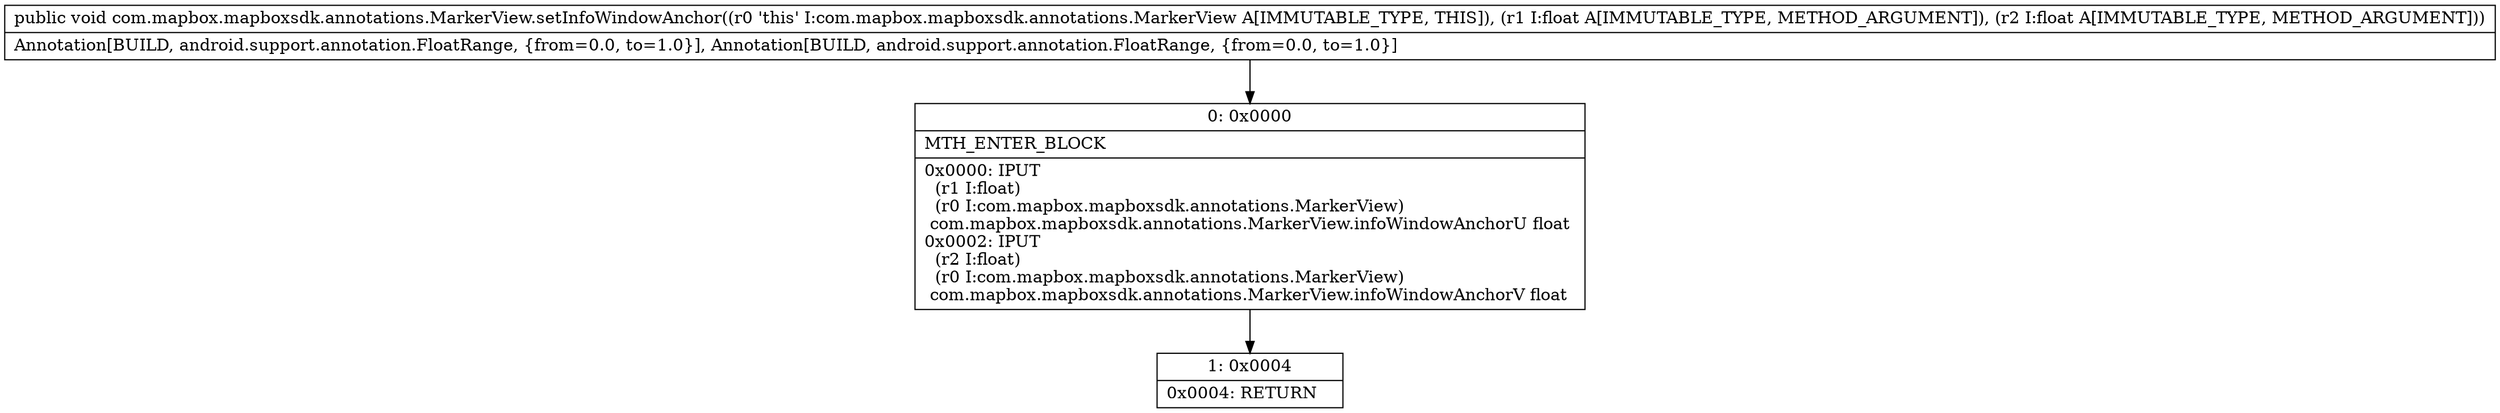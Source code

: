 digraph "CFG forcom.mapbox.mapboxsdk.annotations.MarkerView.setInfoWindowAnchor(FF)V" {
Node_0 [shape=record,label="{0\:\ 0x0000|MTH_ENTER_BLOCK\l|0x0000: IPUT  \l  (r1 I:float)\l  (r0 I:com.mapbox.mapboxsdk.annotations.MarkerView)\l com.mapbox.mapboxsdk.annotations.MarkerView.infoWindowAnchorU float \l0x0002: IPUT  \l  (r2 I:float)\l  (r0 I:com.mapbox.mapboxsdk.annotations.MarkerView)\l com.mapbox.mapboxsdk.annotations.MarkerView.infoWindowAnchorV float \l}"];
Node_1 [shape=record,label="{1\:\ 0x0004|0x0004: RETURN   \l}"];
MethodNode[shape=record,label="{public void com.mapbox.mapboxsdk.annotations.MarkerView.setInfoWindowAnchor((r0 'this' I:com.mapbox.mapboxsdk.annotations.MarkerView A[IMMUTABLE_TYPE, THIS]), (r1 I:float A[IMMUTABLE_TYPE, METHOD_ARGUMENT]), (r2 I:float A[IMMUTABLE_TYPE, METHOD_ARGUMENT]))  | Annotation[BUILD, android.support.annotation.FloatRange, \{from=0.0, to=1.0\}], Annotation[BUILD, android.support.annotation.FloatRange, \{from=0.0, to=1.0\}]\l}"];
MethodNode -> Node_0;
Node_0 -> Node_1;
}

